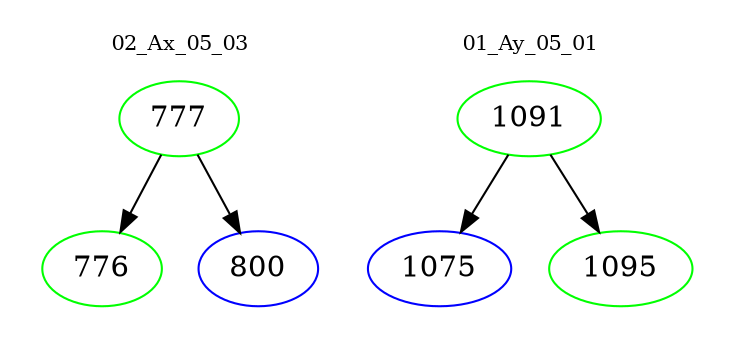 digraph{
subgraph cluster_0 {
color = white
label = "02_Ax_05_03";
fontsize=10;
T0_777 [label="777", color="green"]
T0_777 -> T0_776 [color="black"]
T0_776 [label="776", color="green"]
T0_777 -> T0_800 [color="black"]
T0_800 [label="800", color="blue"]
}
subgraph cluster_1 {
color = white
label = "01_Ay_05_01";
fontsize=10;
T1_1091 [label="1091", color="green"]
T1_1091 -> T1_1075 [color="black"]
T1_1075 [label="1075", color="blue"]
T1_1091 -> T1_1095 [color="black"]
T1_1095 [label="1095", color="green"]
}
}
